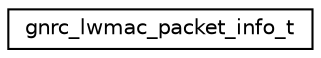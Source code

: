 digraph "Graphical Class Hierarchy"
{
 // LATEX_PDF_SIZE
  edge [fontname="Helvetica",fontsize="10",labelfontname="Helvetica",labelfontsize="10"];
  node [fontname="Helvetica",fontsize="10",shape=record];
  rankdir="LR";
  Node0 [label="gnrc_lwmac_packet_info_t",height=0.2,width=0.4,color="black", fillcolor="white", style="filled",URL="$structgnrc__lwmac__packet__info__t.html",tooltip="Type to pass information about parsing."];
}
